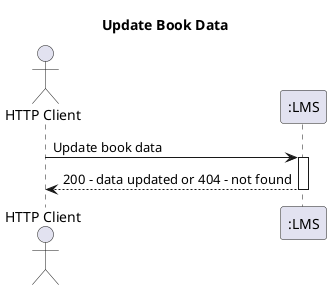 @startuml
title Update Book Data
actor HTTP_Client as "HTTP Client"
participant LMS as ":LMS"
autoactivate on

HTTP_Client -> LMS : Update book data
LMS --> HTTP_Client : 200 - data updated or 404 - not found

@enduml